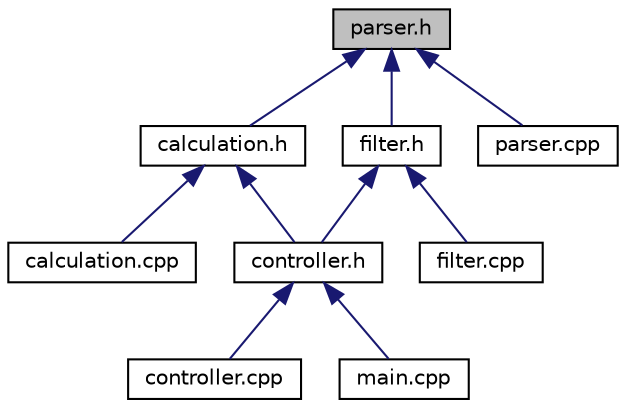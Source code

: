 digraph "parser.h"
{
  edge [fontname="Helvetica",fontsize="10",labelfontname="Helvetica",labelfontsize="10"];
  node [fontname="Helvetica",fontsize="10",shape=record];
  Node1 [label="parser.h",height=0.2,width=0.4,color="black", fillcolor="grey75", style="filled", fontcolor="black"];
  Node1 -> Node2 [dir="back",color="midnightblue",fontsize="10",style="solid"];
  Node2 [label="calculation.h",height=0.2,width=0.4,color="black", fillcolor="white", style="filled",URL="$calculation_8h.html"];
  Node2 -> Node3 [dir="back",color="midnightblue",fontsize="10",style="solid"];
  Node3 [label="calculation.cpp",height=0.2,width=0.4,color="black", fillcolor="white", style="filled",URL="$calculation_8cpp.html"];
  Node2 -> Node4 [dir="back",color="midnightblue",fontsize="10",style="solid"];
  Node4 [label="controller.h",height=0.2,width=0.4,color="black", fillcolor="white", style="filled",URL="$controller_8h.html"];
  Node4 -> Node5 [dir="back",color="midnightblue",fontsize="10",style="solid"];
  Node5 [label="controller.cpp",height=0.2,width=0.4,color="black", fillcolor="white", style="filled",URL="$controller_8cpp.html"];
  Node4 -> Node6 [dir="back",color="midnightblue",fontsize="10",style="solid"];
  Node6 [label="main.cpp",height=0.2,width=0.4,color="black", fillcolor="white", style="filled",URL="$main_8cpp.html"];
  Node1 -> Node7 [dir="back",color="midnightblue",fontsize="10",style="solid"];
  Node7 [label="filter.h",height=0.2,width=0.4,color="black", fillcolor="white", style="filled",URL="$filter_8h.html"];
  Node7 -> Node4 [dir="back",color="midnightblue",fontsize="10",style="solid"];
  Node7 -> Node8 [dir="back",color="midnightblue",fontsize="10",style="solid"];
  Node8 [label="filter.cpp",height=0.2,width=0.4,color="black", fillcolor="white", style="filled",URL="$filter_8cpp.html"];
  Node1 -> Node9 [dir="back",color="midnightblue",fontsize="10",style="solid"];
  Node9 [label="parser.cpp",height=0.2,width=0.4,color="black", fillcolor="white", style="filled",URL="$parser_8cpp.html"];
}
